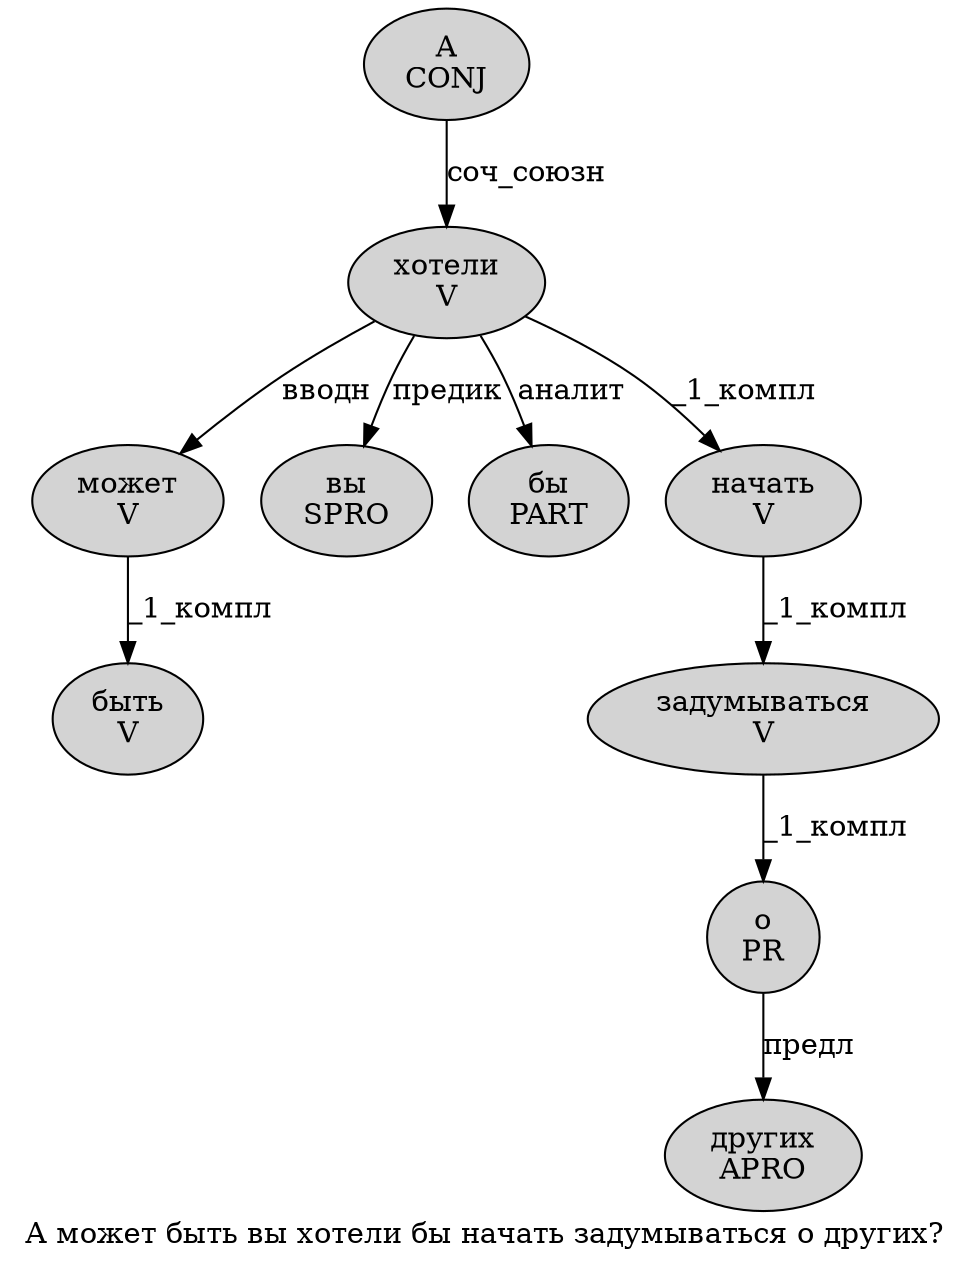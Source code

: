 digraph SENTENCE_94 {
	graph [label="А может быть вы хотели бы начать задумываться о других?"]
	node [style=filled]
		0 [label="А
CONJ" color="" fillcolor=lightgray penwidth=1 shape=ellipse]
		1 [label="может
V" color="" fillcolor=lightgray penwidth=1 shape=ellipse]
		2 [label="быть
V" color="" fillcolor=lightgray penwidth=1 shape=ellipse]
		3 [label="вы
SPRO" color="" fillcolor=lightgray penwidth=1 shape=ellipse]
		4 [label="хотели
V" color="" fillcolor=lightgray penwidth=1 shape=ellipse]
		5 [label="бы
PART" color="" fillcolor=lightgray penwidth=1 shape=ellipse]
		6 [label="начать
V" color="" fillcolor=lightgray penwidth=1 shape=ellipse]
		7 [label="задумываться
V" color="" fillcolor=lightgray penwidth=1 shape=ellipse]
		8 [label="о
PR" color="" fillcolor=lightgray penwidth=1 shape=ellipse]
		9 [label="других
APRO" color="" fillcolor=lightgray penwidth=1 shape=ellipse]
			1 -> 2 [label="_1_компл"]
			0 -> 4 [label="соч_союзн"]
			7 -> 8 [label="_1_компл"]
			8 -> 9 [label="предл"]
			6 -> 7 [label="_1_компл"]
			4 -> 1 [label="вводн"]
			4 -> 3 [label="предик"]
			4 -> 5 [label="аналит"]
			4 -> 6 [label="_1_компл"]
}